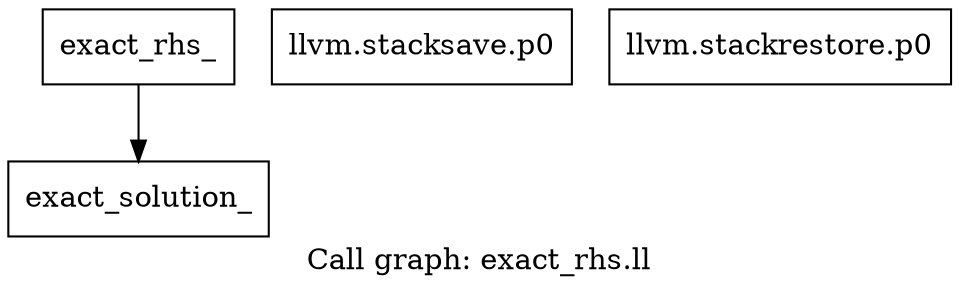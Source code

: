digraph "Call graph: exact_rhs.ll" {
	label="Call graph: exact_rhs.ll";

	Node0x5603ab6b30d0 [shape=record,label="{exact_rhs_}"];
	Node0x5603ab6b30d0 -> Node0x5603ab6b4db0;
	Node0x5603ab6b4db0 [shape=record,label="{exact_solution_}"];
	Node0x5603ab6b4f10 [shape=record,label="{llvm.stacksave.p0}"];
	Node0x5603ab6b3af0 [shape=record,label="{llvm.stackrestore.p0}"];
}
